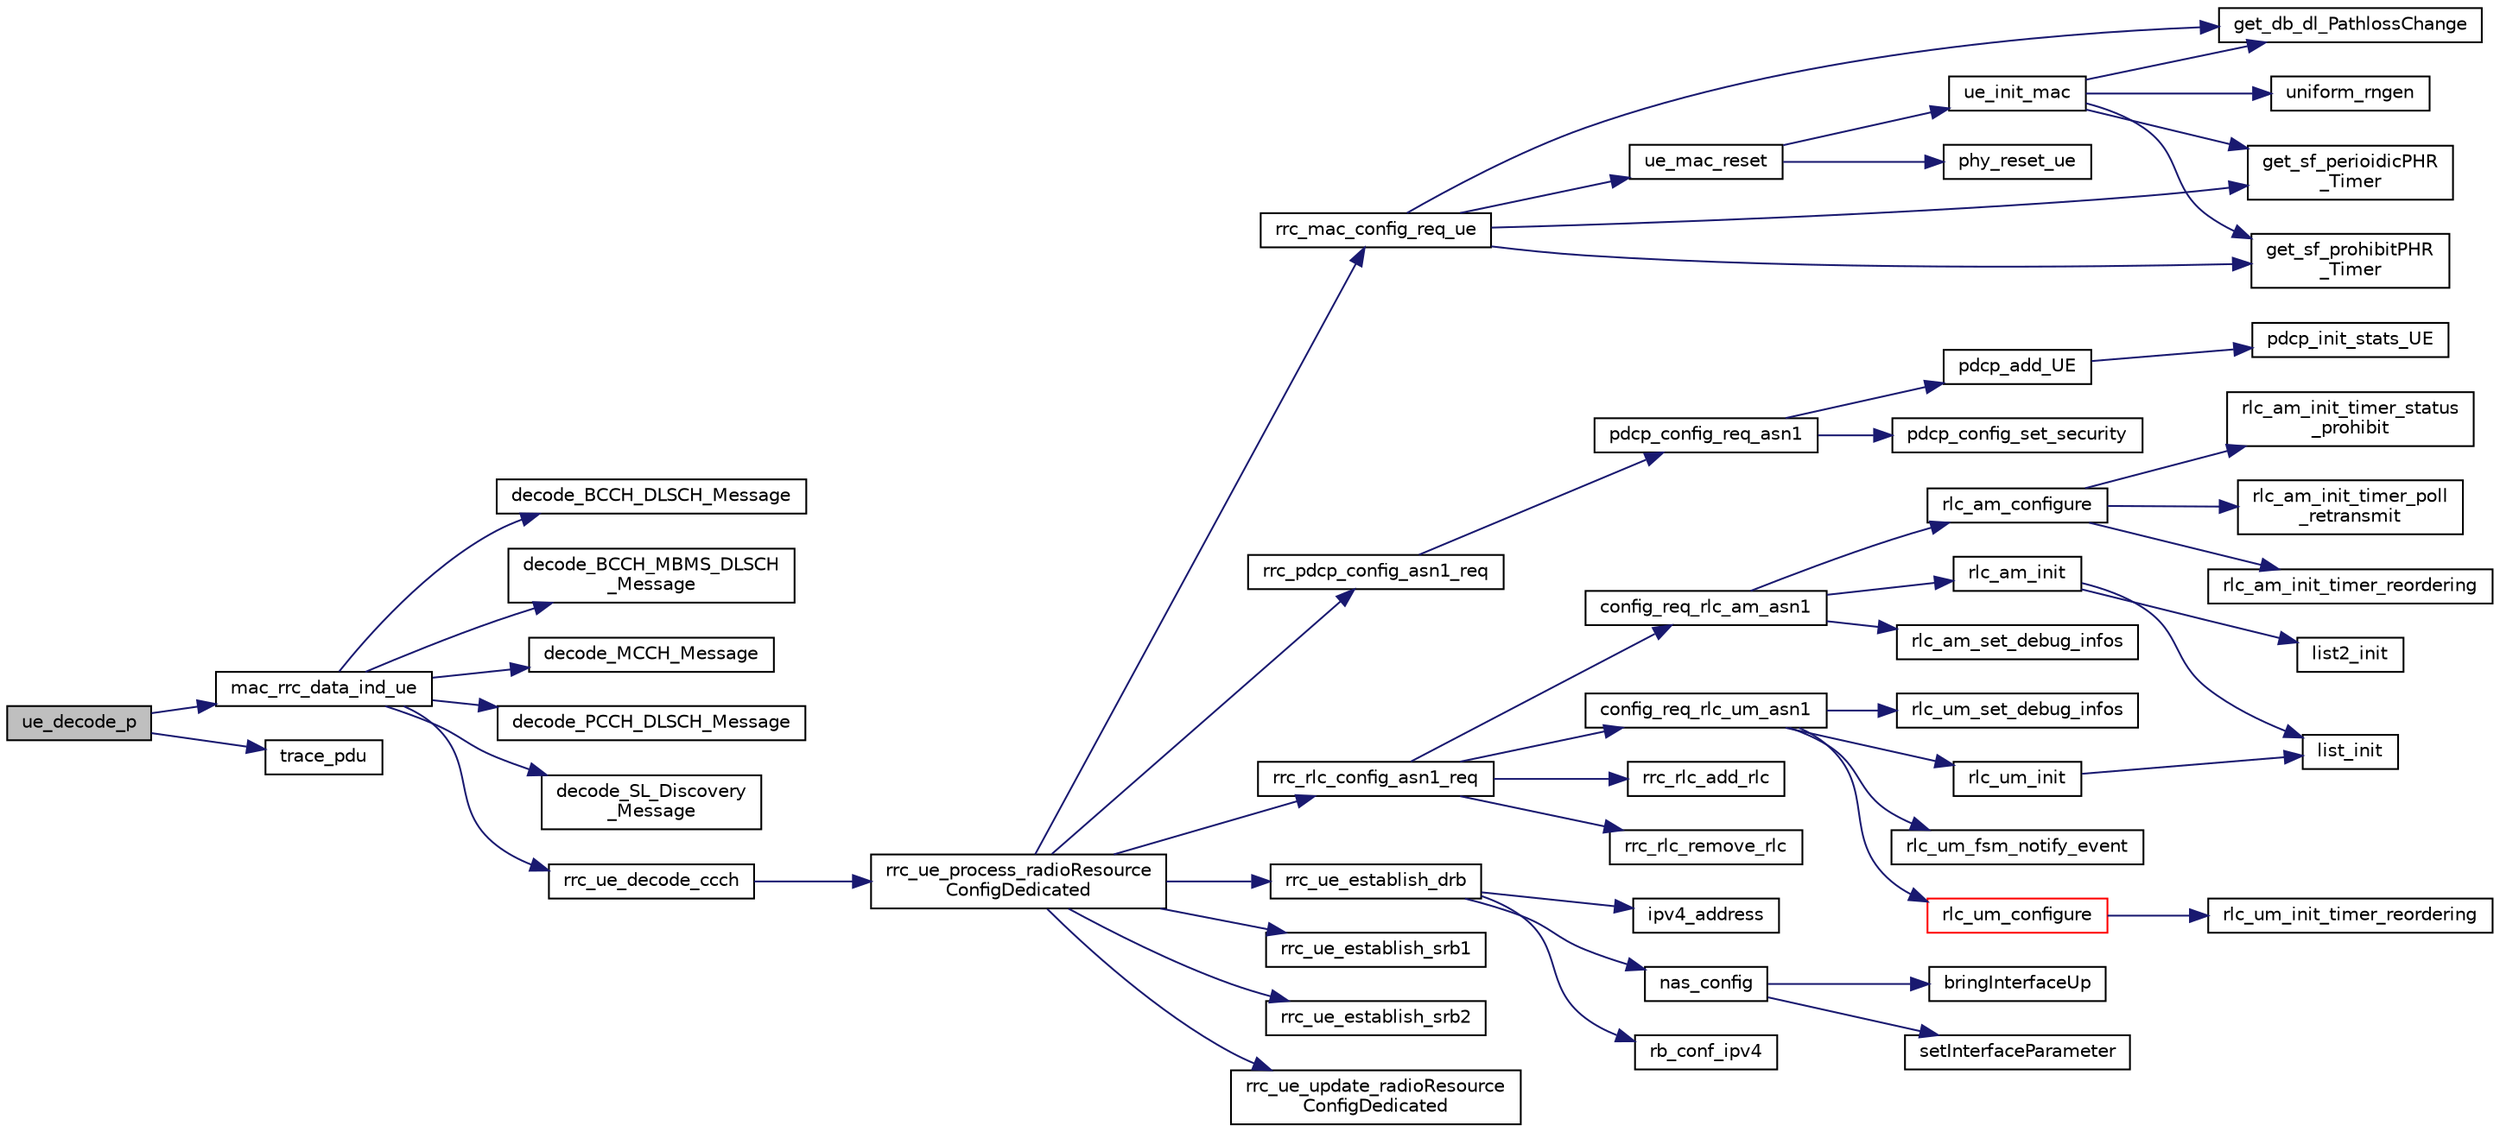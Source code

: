 digraph "ue_decode_p"
{
 // LATEX_PDF_SIZE
  edge [fontname="Helvetica",fontsize="10",labelfontname="Helvetica",labelfontsize="10"];
  node [fontname="Helvetica",fontsize="10",shape=record];
  rankdir="LR";
  Node1 [label="ue_decode_p",height=0.2,width=0.4,color="black", fillcolor="grey75", style="filled", fontcolor="black",tooltip=" "];
  Node1 -> Node2 [color="midnightblue",fontsize="10",style="solid",fontname="Helvetica"];
  Node2 [label="mac_rrc_data_ind_ue",height=0.2,width=0.4,color="black", fillcolor="white", style="filled",URL="$group____rrc.html#ga81d228980a27c3379568d77e89865d35",tooltip=" "];
  Node2 -> Node3 [color="midnightblue",fontsize="10",style="solid",fontname="Helvetica"];
  Node3 [label="decode_BCCH_DLSCH_Message",height=0.2,width=0.4,color="black", fillcolor="white", style="filled",URL="$group____rrc.html#ga2e26a97b9297041fb364b993063f9d70",tooltip=" "];
  Node2 -> Node4 [color="midnightblue",fontsize="10",style="solid",fontname="Helvetica"];
  Node4 [label="decode_BCCH_MBMS_DLSCH\l_Message",height=0.2,width=0.4,color="black", fillcolor="white", style="filled",URL="$group____rrc.html#gaf77b6944a9c0574579aff8e081689a30",tooltip=" "];
  Node2 -> Node5 [color="midnightblue",fontsize="10",style="solid",fontname="Helvetica"];
  Node5 [label="decode_MCCH_Message",height=0.2,width=0.4,color="black", fillcolor="white", style="filled",URL="$group____rrc.html#ga2263c7b02e2226b0c0c004d9f0d0e972",tooltip=" "];
  Node2 -> Node6 [color="midnightblue",fontsize="10",style="solid",fontname="Helvetica"];
  Node6 [label="decode_PCCH_DLSCH_Message",height=0.2,width=0.4,color="black", fillcolor="white", style="filled",URL="$group____rrc.html#ga3238abf2f132fea28455e5434488e41f",tooltip=" "];
  Node2 -> Node7 [color="midnightblue",fontsize="10",style="solid",fontname="Helvetica"];
  Node7 [label="decode_SL_Discovery\l_Message",height=0.2,width=0.4,color="black", fillcolor="white", style="filled",URL="$group____rrc.html#ga9926b63ddfc3d43ce554ee3902535ee4",tooltip=" "];
  Node2 -> Node8 [color="midnightblue",fontsize="10",style="solid",fontname="Helvetica"];
  Node8 [label="rrc_ue_decode_ccch",height=0.2,width=0.4,color="black", fillcolor="white", style="filled",URL="$group____rrc.html#gafeede0bc08155a888fc2c8f1d113a80d",tooltip="Decodes DL-CCCH message and invokes appropriate routine to handle the message."];
  Node8 -> Node9 [color="midnightblue",fontsize="10",style="solid",fontname="Helvetica"];
  Node9 [label="rrc_ue_process_radioResource\lConfigDedicated",height=0.2,width=0.4,color="black", fillcolor="white", style="filled",URL="$group____rrc.html#ga4a34b91b0d2ce41ace5eec79170facd8",tooltip="Process a RadioResourceConfigDedicated Message and configure PHY/MAC."];
  Node9 -> Node10 [color="midnightblue",fontsize="10",style="solid",fontname="Helvetica"];
  Node10 [label="rrc_mac_config_req_ue",height=0.2,width=0.4,color="black", fillcolor="white", style="filled",URL="$group____mac.html#gafe15012710aa9742582216918ff0f028",tooltip="RRC eNB Configuration primitive for PHY/MAC. Allows configuration of PHY/MAC resources based on Syste..."];
  Node10 -> Node11 [color="midnightblue",fontsize="10",style="solid",fontname="Helvetica"];
  Node11 [label="get_db_dl_PathlossChange",height=0.2,width=0.4,color="black", fillcolor="white", style="filled",URL="$group____mac.html#ga764993404bc016bcd9dfebdd10aaaa14",tooltip="get the db form the path loss change configured by the higher layer"];
  Node10 -> Node12 [color="midnightblue",fontsize="10",style="solid",fontname="Helvetica"];
  Node12 [label="get_sf_perioidicPHR\l_Timer",height=0.2,width=0.4,color="black", fillcolor="white", style="filled",URL="$group____mac.html#gad66af9ea051d9714c152c74168103142",tooltip="get the number of subframe form the periodic PHR timer configured by the higher layer"];
  Node10 -> Node13 [color="midnightblue",fontsize="10",style="solid",fontname="Helvetica"];
  Node13 [label="get_sf_prohibitPHR\l_Timer",height=0.2,width=0.4,color="black", fillcolor="white", style="filled",URL="$group____mac.html#ga933ccf9b77944c58de0bfea4db388d95",tooltip="get the number of subframe form the prohibit PHR duration configured by the higher layer"];
  Node10 -> Node14 [color="midnightblue",fontsize="10",style="solid",fontname="Helvetica"];
  Node14 [label="ue_mac_reset",height=0.2,width=0.4,color="black", fillcolor="white", style="filled",URL="$group____mac.html#ga968bf9010590de196f107a6c6f8ed528",tooltip=" "];
  Node14 -> Node15 [color="midnightblue",fontsize="10",style="solid",fontname="Helvetica"];
  Node15 [label="phy_reset_ue",height=0.2,width=0.4,color="black", fillcolor="white", style="filled",URL="$config__ue_8c.html#a0fef1b3a3eb7a3467718f501d2371ea3",tooltip=" "];
  Node14 -> Node16 [color="midnightblue",fontsize="10",style="solid",fontname="Helvetica"];
  Node16 [label="ue_init_mac",height=0.2,width=0.4,color="black", fillcolor="white", style="filled",URL="$group____mac.html#gabdd32b2e7149305840a1af51bf155c50",tooltip=" "];
  Node16 -> Node11 [color="midnightblue",fontsize="10",style="solid",fontname="Helvetica"];
  Node16 -> Node12 [color="midnightblue",fontsize="10",style="solid",fontname="Helvetica"];
  Node16 -> Node13 [color="midnightblue",fontsize="10",style="solid",fontname="Helvetica"];
  Node16 -> Node17 [color="midnightblue",fontsize="10",style="solid",fontname="Helvetica"];
  Node17 [label="uniform_rngen",height=0.2,width=0.4,color="black", fillcolor="white", style="filled",URL="$group____mac.html#ga16686da47f6f375ecce38c22fa05ded7",tooltip=" "];
  Node9 -> Node18 [color="midnightblue",fontsize="10",style="solid",fontname="Helvetica"];
  Node18 [label="rrc_pdcp_config_asn1_req",height=0.2,width=0.4,color="black", fillcolor="white", style="filled",URL="$group____pdcp.html#ga3e65d0ecf9f1939cbefcffa4f3c05d3f",tooltip=" "];
  Node18 -> Node19 [color="midnightblue",fontsize="10",style="solid",fontname="Helvetica"];
  Node19 [label="pdcp_config_req_asn1",height=0.2,width=0.4,color="black", fillcolor="white", style="filled",URL="$pdcp_8c.html#a10a68f41de0b08f250cfc44ed0844d1e",tooltip=" "];
  Node19 -> Node20 [color="midnightblue",fontsize="10",style="solid",fontname="Helvetica"];
  Node20 [label="pdcp_add_UE",height=0.2,width=0.4,color="black", fillcolor="white", style="filled",URL="$group____pdcp.html#ga9301f59627d547303091e69a615606dc",tooltip="Function (for RRC) to add a new UE in PDCP module."];
  Node20 -> Node21 [color="midnightblue",fontsize="10",style="solid",fontname="Helvetica"];
  Node21 [label="pdcp_init_stats_UE",height=0.2,width=0.4,color="black", fillcolor="white", style="filled",URL="$pdcp_8c.html#a3938a1da1649a85b593599eec276423d",tooltip=" "];
  Node19 -> Node22 [color="midnightblue",fontsize="10",style="solid",fontname="Helvetica"];
  Node22 [label="pdcp_config_set_security",height=0.2,width=0.4,color="black", fillcolor="white", style="filled",URL="$group____pdcp.html#gab521b1aae92b7b23482ff5a59b02d351",tooltip=" "];
  Node9 -> Node23 [color="midnightblue",fontsize="10",style="solid",fontname="Helvetica"];
  Node23 [label="rrc_rlc_config_asn1_req",height=0.2,width=0.4,color="black", fillcolor="white", style="filled",URL="$group__em.html#ga7b0216172f78c506c62b8284e78abae6",tooltip=" "];
  Node23 -> Node24 [color="midnightblue",fontsize="10",style="solid",fontname="Helvetica"];
  Node24 [label="config_req_rlc_am_asn1",height=0.2,width=0.4,color="black", fillcolor="white", style="filled",URL="$group__em.html#ga17a0977a663faabfec698e2ea771446f",tooltip=" "];
  Node24 -> Node25 [color="midnightblue",fontsize="10",style="solid",fontname="Helvetica"];
  Node25 [label="rlc_am_configure",height=0.2,width=0.4,color="black", fillcolor="white", style="filled",URL="$group__em.html#gaf3b2cd84a936c90b896acba714d37f76",tooltip="Set RLC AM protocol parameters."];
  Node25 -> Node26 [color="midnightblue",fontsize="10",style="solid",fontname="Helvetica"];
  Node26 [label="rlc_am_init_timer_poll\l_retransmit",height=0.2,width=0.4,color="black", fillcolor="white", style="filled",URL="$group__em.html#gac07157a49820c01e5c4ed978d4655921",tooltip="Initialize the timer Poll-retransmit with RLC AM time-out config parameter."];
  Node25 -> Node27 [color="midnightblue",fontsize="10",style="solid",fontname="Helvetica"];
  Node27 [label="rlc_am_init_timer_reordering",height=0.2,width=0.4,color="black", fillcolor="white", style="filled",URL="$group__em.html#gad51249713b656cd4ff24741477a28695",tooltip="Initialize the timer reordering with RLC AM time-out config parameter."];
  Node25 -> Node28 [color="midnightblue",fontsize="10",style="solid",fontname="Helvetica"];
  Node28 [label="rlc_am_init_timer_status\l_prohibit",height=0.2,width=0.4,color="black", fillcolor="white", style="filled",URL="$group__em.html#gac16129a33196b1d10441cdc26f90a458",tooltip="Initialize the timer status-prohibit with RLC AM time-out config parameter."];
  Node24 -> Node29 [color="midnightblue",fontsize="10",style="solid",fontname="Helvetica"];
  Node29 [label="rlc_am_init",height=0.2,width=0.4,color="black", fillcolor="white", style="filled",URL="$group__em.html#ga5d6bf9b1b85f9335929bda3867cde24c",tooltip="Initialize the RLC AM protocol instance, reset variables, allocate buffers, lists,..."];
  Node29 -> Node30 [color="midnightblue",fontsize="10",style="solid",fontname="Helvetica"];
  Node30 [label="list2_init",height=0.2,width=0.4,color="black", fillcolor="white", style="filled",URL="$list_8h.html#a2541783413dfb9abad3e67c9e425b99b",tooltip=" "];
  Node29 -> Node31 [color="midnightblue",fontsize="10",style="solid",fontname="Helvetica"];
  Node31 [label="list_init",height=0.2,width=0.4,color="black", fillcolor="white", style="filled",URL="$list_8c.html#a896782f4f794d085242b80e09bbc91dd",tooltip=" "];
  Node24 -> Node32 [color="midnightblue",fontsize="10",style="solid",fontname="Helvetica"];
  Node32 [label="rlc_am_set_debug_infos",height=0.2,width=0.4,color="black", fillcolor="white", style="filled",URL="$group__em.html#ga7af095809b3110182b4beebe5c865a6e",tooltip=" "];
  Node23 -> Node33 [color="midnightblue",fontsize="10",style="solid",fontname="Helvetica"];
  Node33 [label="config_req_rlc_um_asn1",height=0.2,width=0.4,color="black", fillcolor="white", style="filled",URL="$group__em.html#ga349cec326628344a3896ab66accdfeec",tooltip=" "];
  Node33 -> Node34 [color="midnightblue",fontsize="10",style="solid",fontname="Helvetica"];
  Node34 [label="rlc_um_configure",height=0.2,width=0.4,color="red", fillcolor="white", style="filled",URL="$group__em.html#ga600588620219751cec5679ba0e3127cd",tooltip="Configure RLC UM protocol parameters."];
  Node34 -> Node35 [color="midnightblue",fontsize="10",style="solid",fontname="Helvetica"];
  Node35 [label="rlc_um_init_timer_reordering",height=0.2,width=0.4,color="black", fillcolor="white", style="filled",URL="$group__em.html#ga9b22ed31ef856f3a02b9ecb0603e26b5",tooltip=" "];
  Node33 -> Node37 [color="midnightblue",fontsize="10",style="solid",fontname="Helvetica"];
  Node37 [label="rlc_um_fsm_notify_event",height=0.2,width=0.4,color="black", fillcolor="white", style="filled",URL="$group__em.html#ga75987c28c1fdfac4f3ba001013a4fc7b",tooltip="Send an event to the RLC UM finite state machine."];
  Node33 -> Node38 [color="midnightblue",fontsize="10",style="solid",fontname="Helvetica"];
  Node38 [label="rlc_um_init",height=0.2,width=0.4,color="black", fillcolor="white", style="filled",URL="$group__em.html#ga7fd7aa9bdcb97d6cb653350e6011e94c",tooltip="Initialize a RLC UM protocol instance, initialize all variables, lists, allocate buffers for making t..."];
  Node38 -> Node31 [color="midnightblue",fontsize="10",style="solid",fontname="Helvetica"];
  Node33 -> Node39 [color="midnightblue",fontsize="10",style="solid",fontname="Helvetica"];
  Node39 [label="rlc_um_set_debug_infos",height=0.2,width=0.4,color="black", fillcolor="white", style="filled",URL="$group__em.html#gace9032f18521f8b89f56b0d054d7ed65",tooltip=" "];
  Node23 -> Node40 [color="midnightblue",fontsize="10",style="solid",fontname="Helvetica"];
  Node40 [label="rrc_rlc_add_rlc",height=0.2,width=0.4,color="black", fillcolor="white", style="filled",URL="$group__em.html#gaae8324006fc26e060416197b745d82d2",tooltip=" "];
  Node23 -> Node41 [color="midnightblue",fontsize="10",style="solid",fontname="Helvetica"];
  Node41 [label="rrc_rlc_remove_rlc",height=0.2,width=0.4,color="black", fillcolor="white", style="filled",URL="$group__em.html#ga4ddb06375ccc51dd862170704bd96085",tooltip="Remove a RLC protocol instance from a radio bearer."];
  Node9 -> Node42 [color="midnightblue",fontsize="10",style="solid",fontname="Helvetica"];
  Node42 [label="rrc_ue_establish_drb",height=0.2,width=0.4,color="black", fillcolor="white", style="filled",URL="$group____rrc.html#ga9aab6b87aa472761aa8496fde9515bfa",tooltip="Establish a DRB according to DRB_ToAddMod structure."];
  Node42 -> Node43 [color="midnightblue",fontsize="10",style="solid",fontname="Helvetica"];
  Node43 [label="ipv4_address",height=0.2,width=0.4,color="black", fillcolor="white", style="filled",URL="$nas__config_8h.html#ab3395d5cf9f94c424d4a8a340fe30187",tooltip=" "];
  Node42 -> Node44 [color="midnightblue",fontsize="10",style="solid",fontname="Helvetica"];
  Node44 [label="nas_config",height=0.2,width=0.4,color="black", fillcolor="white", style="filled",URL="$nas__config_8c.html#a207b32fb79c4d143d370055cd440f200",tooltip=" "];
  Node44 -> Node45 [color="midnightblue",fontsize="10",style="solid",fontname="Helvetica"];
  Node45 [label="bringInterfaceUp",height=0.2,width=0.4,color="black", fillcolor="white", style="filled",URL="$nas__config_8c.html#a6617f68f80470eca149d875b10175145",tooltip=" "];
  Node44 -> Node46 [color="midnightblue",fontsize="10",style="solid",fontname="Helvetica"];
  Node46 [label="setInterfaceParameter",height=0.2,width=0.4,color="black", fillcolor="white", style="filled",URL="$nas__config_8c.html#aa4fc84d1d882eec687c51ce2ccd49064",tooltip="This function sets an genneric interface parameter (SIOCSIFADDR, SIOCSIFNETMASK, SIOCSIFBRDADDR,..."];
  Node42 -> Node47 [color="midnightblue",fontsize="10",style="solid",fontname="Helvetica"];
  Node47 [label="rb_conf_ipv4",height=0.2,width=0.4,color="black", fillcolor="white", style="filled",URL="$nas__config_8h.html#a01d9c9d2f030abf1914f0c617a3e7203",tooltip=" "];
  Node9 -> Node48 [color="midnightblue",fontsize="10",style="solid",fontname="Helvetica"];
  Node48 [label="rrc_ue_establish_srb1",height=0.2,width=0.4,color="black", fillcolor="white", style="filled",URL="$group____rrc.html#ga68c5ff6c9300dcd908cf93cb312cec31",tooltip="Establish SRB1 based on configuration in SRB_ToAddMod structure. Configures RLC/PDCP accordingly."];
  Node9 -> Node49 [color="midnightblue",fontsize="10",style="solid",fontname="Helvetica"];
  Node49 [label="rrc_ue_establish_srb2",height=0.2,width=0.4,color="black", fillcolor="white", style="filled",URL="$group____rrc.html#ga35f699830085ea0829de0cc9df395c34",tooltip="Establish SRB2 based on configuration in SRB_ToAddMod structure. Configures RLC/PDCP accordingly."];
  Node9 -> Node50 [color="midnightblue",fontsize="10",style="solid",fontname="Helvetica"];
  Node50 [label="rrc_ue_update_radioResource\lConfigDedicated",height=0.2,width=0.4,color="black", fillcolor="white", style="filled",URL="$rrc__UE_8c.html#a2b8f47f01d383f14ec44ed2201da3107",tooltip=" "];
  Node1 -> Node51 [color="midnightblue",fontsize="10",style="solid",fontname="Helvetica"];
  Node51 [label="trace_pdu",height=0.2,width=0.4,color="black", fillcolor="white", style="filled",URL="$group____oai.html#ga33d924a6f237550baee5d5048bd5c839",tooltip=" "];
}
